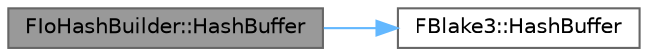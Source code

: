 digraph "FIoHashBuilder::HashBuffer"
{
 // INTERACTIVE_SVG=YES
 // LATEX_PDF_SIZE
  bgcolor="transparent";
  edge [fontname=Helvetica,fontsize=10,labelfontname=Helvetica,labelfontsize=10];
  node [fontname=Helvetica,fontsize=10,shape=box,height=0.2,width=0.4];
  rankdir="LR";
  Node1 [id="Node000001",label="FIoHashBuilder::HashBuffer",height=0.2,width=0.4,color="gray40", fillcolor="grey60", style="filled", fontcolor="black",tooltip=" "];
  Node1 -> Node2 [id="edge1_Node000001_Node000002",color="steelblue1",style="solid",tooltip=" "];
  Node2 [id="Node000002",label="FBlake3::HashBuffer",height=0.2,width=0.4,color="grey40", fillcolor="white", style="filled",URL="$df/d56/classFBlake3.html#af75cf52e1fc3b386a53653a19b368c40",tooltip="Calculate the hash of the buffer."];
}
